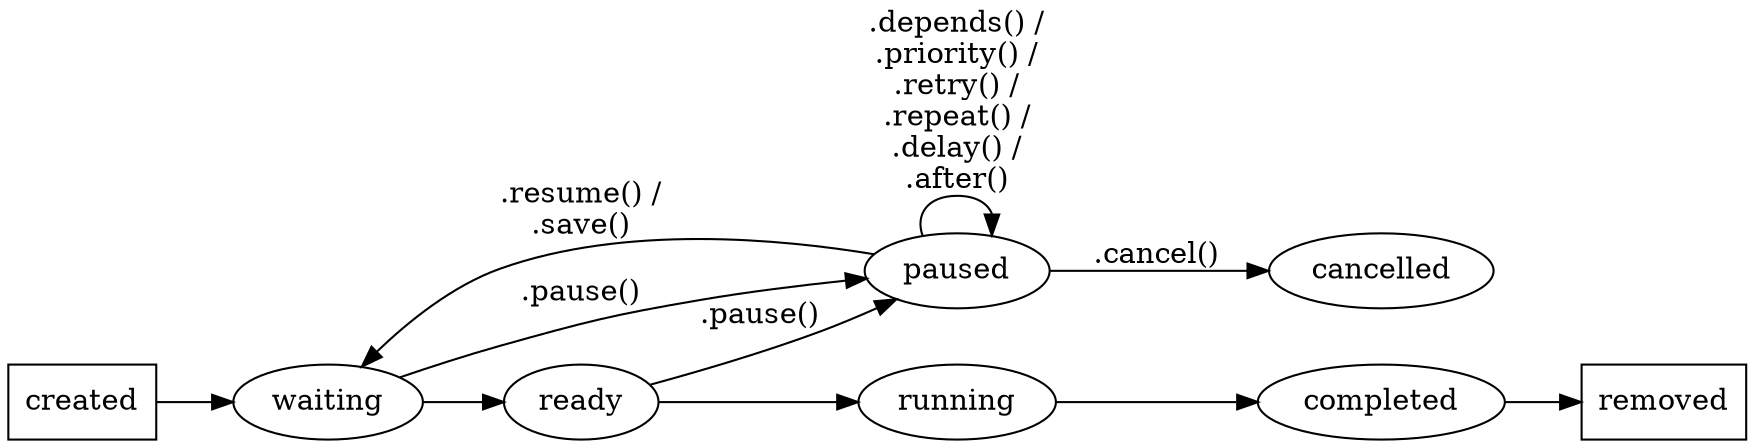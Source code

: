 digraph jobStatus {

  graph [splines="spline" mclimit=1.0 ratio=auto rankdir=LR]

  created [shape=box];
  waiting;
  paused;
  ready;
  running;
  completed;
  removed [shape=box];
  created -> waiting [weight=100.0];
  waiting -> ready [weight=100.0];
  ready -> running [weight=100.0];
  running -> completed [weight=100.0];
  completed -> removed [weight=100.0];
  ready -> paused [label=".pause()"];
  waiting -> paused [label=".pause()"];
  paused -> waiting [label=".resume() /\n.save()"];
  paused -> paused [label=".depends() /\n.priority() /\n.retry() /\n.repeat() /\n.delay() /\n.after()"];
  paused -> cancelled [label=".cancel()"];
}